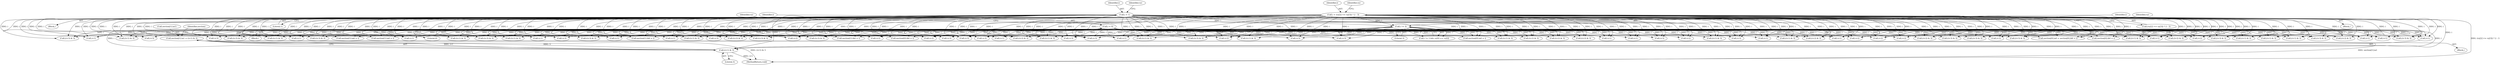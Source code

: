 digraph "0_poppler_a9b8ab4657dec65b8b86c225d12c533ad7e984e2@array" {
"1001176" [label="(Call,section[1].ia1 = (i+1) & 3)"];
"1001182" [label="(Call,(i+1) & 3)"];
"1000640" [label="(Call,i = (vy[2] <= vy[3]) ? 2 : 3)"];
"1000661" [label="(Call,i = 1)"];
"1000674" [label="(Call,i != 3)"];
"1000685" [label="(Call,i = 0)"];
"1001132" [label="(Call,i+3)"];
"1001115" [label="(Call,(i+2) & 3)"];
"1000685" [label="(Call,i = 0)"];
"1000917" [label="(Call,i+1)"];
"1001131" [label="(Call,(i+3) & 3)"];
"1000979" [label="(Call,i+1)"];
"1000641" [label="(Identifier,i)"];
"1000790" [label="(Call,(i+1) & 3)"];
"1000686" [label="(Identifier,i)"];
"1001164" [label="(Call,i+3)"];
"1000899" [label="(Call,i+3)"];
"1000642" [label="(Call,(vy[2] <= vy[3]) ? 2 : 3)"];
"1000985" [label="(Call,(i+3) & 3)"];
"1000736" [label="(Call,(i+1) & 3)"];
"1001247" [label="(Call,i+1)"];
"1001073" [label="(Call,(i+3) & 3)"];
"1001080" [label="(Call,section[1].ia0 = i)"];
"1001169" [label="(Call,section[1].ia0 = i)"];
"1000767" [label="(Call,i+1)"];
"1000695" [label="(Call,(i+1) & 3)"];
"1001217" [label="(Call,(i+3) & 3)"];
"1000766" [label="(Call,(i+1) & 3)"];
"1000696" [label="(Call,i+1)"];
"1000660" [label="(Block,)"];
"1001016" [label="(Call,i+3)"];
"1000755" [label="(Call,(i+3) & 3)"];
"1001168" [label="(Block,)"];
"1000970" [label="(Call,i+1)"];
"1001060" [label="(Call,section[1].ib0 = i)"];
"1000791" [label="(Call,i+1)"];
"1001025" [label="(Call,(i+1) & 3)"];
"1001218" [label="(Call,i+3)"];
"1001055" [label="(Call,(i+2) & 3)"];
"1001015" [label="(Call,(i+3) & 3)"];
"1000802" [label="(Call,i+2)"];
"1000952" [label="(Call,(i+3) & 3)"];
"1001233" [label="(Call,section[1].ib0 = i)"];
"1001205" [label="(Call,i+2)"];
"1001190" [label="(Identifier,section)"];
"1000684" [label="(Block,)"];
"1000863" [label="(Call,section[0].ib0 = i)"];
"1001186" [label="(Literal,3)"];
"1000851" [label="(Call,i+2)"];
"1000640" [label="(Call,i = (vy[2] <= vy[3]) ? 2 : 3)"];
"1000986" [label="(Call,i+3)"];
"1001157" [label="(Call,i+1)"];
"1000661" [label="(Call,i = 1)"];
"1000801" [label="(Call,(i+2) & 3)"];
"1000978" [label="(Call,(i+1) & 3)"];
"1000820" [label="(Call,i+3)"];
"1001032" [label="(Call,(i+3) & 3)"];
"1001056" [label="(Call,i+2)"];
"1001156" [label="(Call,(i+1) & 3)"];
"1000662" [label="(Identifier,i)"];
"1001033" [label="(Call,i+3)"];
"1000742" [label="(Call,section[0].ia0 = i)"];
"1001000" [label="(Call,(i+1) & 3)"];
"1000687" [label="(Literal,0)"];
"1000882" [label="(Call,(i+2) & 3)"];
"1000722" [label="(Call,(i+2) & 3)"];
"1000676" [label="(Literal,3)"];
"1000892" [label="(Call,i+1)"];
"1000953" [label="(Call,i+3)"];
"1001116" [label="(Call,i+2)"];
"1000655" [label="(Identifier,vy)"];
"1000891" [label="(Call,(i+1) & 3)"];
"1001094" [label="(Call,i+3)"];
"1001176" [label="(Call,section[1].ia1 = (i+1) & 3)"];
"1000663" [label="(Literal,1)"];
"1001026" [label="(Call,i+1)"];
"1001104" [label="(Call,(i+1) & 3)"];
"1000777" [label="(Call,(i+2) & 3)"];
"1001105" [label="(Call,i+1)"];
"1001229" [label="(Call,i+2)"];
"1000883" [label="(Call,i+2)"];
"1000668" [label="(Identifier,vy)"];
"1000723" [label="(Call,i+2)"];
"1001177" [label="(Call,section[1].ia1)"];
"1000850" [label="(Call,(i+2) & 3)"];
"1000898" [label="(Call,(i+3) & 3)"];
"1000675" [label="(Identifier,i)"];
"1000107" [label="(Block,)"];
"1001182" [label="(Call,(i+1) & 3)"];
"1001193" [label="(Call,(i+3) & 3)"];
"1000756" [label="(Call,i+3)"];
"1001163" [label="(Call,(i+3) & 3)"];
"1000857" [label="(Call,section[0].ia0 = section[0].ib0 = i)"];
"1000806" [label="(Call,section[0].ib0 = i)"];
"1000916" [label="(Call,(i+1) & 3)"];
"1001147" [label="(Call,i+1)"];
"1001204" [label="(Call,(i+2) & 3)"];
"1000679" [label="(Identifier,vy)"];
"1000673" [label="(Call,i != 3 && vy[0] == vy[i])"];
"1000674" [label="(Call,i != 3)"];
"1000778" [label="(Call,i+2)"];
"1001093" [label="(Call,(i+3) & 3)"];
"1000691" [label="(Identifier,vy)"];
"1001146" [label="(Call,(i+1) & 3)"];
"1000969" [label="(Call,(i+1) & 3)"];
"1001246" [label="(Call,(i+1) & 3)"];
"1000933" [label="(Call,(i+3) & 3)"];
"1001228" [label="(Call,(i+2) & 3)"];
"1001774" [label="(MethodReturn,void)"];
"1001045" [label="(Call,i+1)"];
"1000737" [label="(Call,i+1)"];
"1000819" [label="(Call,(i+3) & 3)"];
"1001183" [label="(Call,i+1)"];
"1001074" [label="(Call,i+3)"];
"1001194" [label="(Call,i+3)"];
"1000934" [label="(Call,i+3)"];
"1001001" [label="(Call,i+1)"];
"1001044" [label="(Call,(i+1) & 3)"];
"1001176" -> "1001168"  [label="AST: "];
"1001176" -> "1001182"  [label="CFG: "];
"1001177" -> "1001176"  [label="AST: "];
"1001182" -> "1001176"  [label="AST: "];
"1001190" -> "1001176"  [label="CFG: "];
"1001176" -> "1001774"  [label="DDG: section[1].ia1"];
"1001176" -> "1001774"  [label="DDG: (i+1) & 3"];
"1001182" -> "1001176"  [label="DDG: i+1"];
"1001182" -> "1001176"  [label="DDG: 3"];
"1001182" -> "1001186"  [label="CFG: "];
"1001183" -> "1001182"  [label="AST: "];
"1001186" -> "1001182"  [label="AST: "];
"1001182" -> "1001774"  [label="DDG: i+1"];
"1000640" -> "1001182"  [label="DDG: i"];
"1000661" -> "1001182"  [label="DDG: i"];
"1000674" -> "1001182"  [label="DDG: i"];
"1000685" -> "1001182"  [label="DDG: i"];
"1000640" -> "1000107"  [label="AST: "];
"1000640" -> "1000642"  [label="CFG: "];
"1000641" -> "1000640"  [label="AST: "];
"1000642" -> "1000640"  [label="AST: "];
"1000655" -> "1000640"  [label="CFG: "];
"1000640" -> "1001774"  [label="DDG: (vy[2] <= vy[3]) ? 2 : 3"];
"1000640" -> "1000674"  [label="DDG: i"];
"1000640" -> "1000695"  [label="DDG: i"];
"1000640" -> "1000696"  [label="DDG: i"];
"1000640" -> "1000722"  [label="DDG: i"];
"1000640" -> "1000723"  [label="DDG: i"];
"1000640" -> "1000736"  [label="DDG: i"];
"1000640" -> "1000737"  [label="DDG: i"];
"1000640" -> "1000742"  [label="DDG: i"];
"1000640" -> "1000755"  [label="DDG: i"];
"1000640" -> "1000756"  [label="DDG: i"];
"1000640" -> "1000766"  [label="DDG: i"];
"1000640" -> "1000767"  [label="DDG: i"];
"1000640" -> "1000777"  [label="DDG: i"];
"1000640" -> "1000778"  [label="DDG: i"];
"1000640" -> "1000790"  [label="DDG: i"];
"1000640" -> "1000791"  [label="DDG: i"];
"1000640" -> "1000801"  [label="DDG: i"];
"1000640" -> "1000802"  [label="DDG: i"];
"1000640" -> "1000806"  [label="DDG: i"];
"1000640" -> "1000819"  [label="DDG: i"];
"1000640" -> "1000820"  [label="DDG: i"];
"1000640" -> "1000850"  [label="DDG: i"];
"1000640" -> "1000851"  [label="DDG: i"];
"1000640" -> "1000857"  [label="DDG: i"];
"1000640" -> "1000863"  [label="DDG: i"];
"1000640" -> "1000882"  [label="DDG: i"];
"1000640" -> "1000883"  [label="DDG: i"];
"1000640" -> "1000891"  [label="DDG: i"];
"1000640" -> "1000892"  [label="DDG: i"];
"1000640" -> "1000898"  [label="DDG: i"];
"1000640" -> "1000899"  [label="DDG: i"];
"1000640" -> "1000916"  [label="DDG: i"];
"1000640" -> "1000917"  [label="DDG: i"];
"1000640" -> "1000933"  [label="DDG: i"];
"1000640" -> "1000934"  [label="DDG: i"];
"1000640" -> "1000952"  [label="DDG: i"];
"1000640" -> "1000953"  [label="DDG: i"];
"1000640" -> "1000969"  [label="DDG: i"];
"1000640" -> "1000970"  [label="DDG: i"];
"1000640" -> "1000978"  [label="DDG: i"];
"1000640" -> "1000979"  [label="DDG: i"];
"1000640" -> "1000985"  [label="DDG: i"];
"1000640" -> "1000986"  [label="DDG: i"];
"1000640" -> "1001000"  [label="DDG: i"];
"1000640" -> "1001001"  [label="DDG: i"];
"1000640" -> "1001015"  [label="DDG: i"];
"1000640" -> "1001016"  [label="DDG: i"];
"1000640" -> "1001025"  [label="DDG: i"];
"1000640" -> "1001026"  [label="DDG: i"];
"1000640" -> "1001032"  [label="DDG: i"];
"1000640" -> "1001033"  [label="DDG: i"];
"1000640" -> "1001044"  [label="DDG: i"];
"1000640" -> "1001045"  [label="DDG: i"];
"1000640" -> "1001055"  [label="DDG: i"];
"1000640" -> "1001056"  [label="DDG: i"];
"1000640" -> "1001060"  [label="DDG: i"];
"1000640" -> "1001073"  [label="DDG: i"];
"1000640" -> "1001074"  [label="DDG: i"];
"1000640" -> "1001080"  [label="DDG: i"];
"1000640" -> "1001093"  [label="DDG: i"];
"1000640" -> "1001094"  [label="DDG: i"];
"1000640" -> "1001104"  [label="DDG: i"];
"1000640" -> "1001105"  [label="DDG: i"];
"1000640" -> "1001115"  [label="DDG: i"];
"1000640" -> "1001116"  [label="DDG: i"];
"1000640" -> "1001131"  [label="DDG: i"];
"1000640" -> "1001132"  [label="DDG: i"];
"1000640" -> "1001146"  [label="DDG: i"];
"1000640" -> "1001147"  [label="DDG: i"];
"1000640" -> "1001156"  [label="DDG: i"];
"1000640" -> "1001157"  [label="DDG: i"];
"1000640" -> "1001163"  [label="DDG: i"];
"1000640" -> "1001164"  [label="DDG: i"];
"1000640" -> "1001169"  [label="DDG: i"];
"1000640" -> "1001183"  [label="DDG: i"];
"1000640" -> "1001193"  [label="DDG: i"];
"1000640" -> "1001194"  [label="DDG: i"];
"1000640" -> "1001204"  [label="DDG: i"];
"1000640" -> "1001205"  [label="DDG: i"];
"1000640" -> "1001217"  [label="DDG: i"];
"1000640" -> "1001218"  [label="DDG: i"];
"1000640" -> "1001228"  [label="DDG: i"];
"1000640" -> "1001229"  [label="DDG: i"];
"1000640" -> "1001233"  [label="DDG: i"];
"1000640" -> "1001246"  [label="DDG: i"];
"1000640" -> "1001247"  [label="DDG: i"];
"1000661" -> "1000660"  [label="AST: "];
"1000661" -> "1000663"  [label="CFG: "];
"1000662" -> "1000661"  [label="AST: "];
"1000663" -> "1000661"  [label="AST: "];
"1000668" -> "1000661"  [label="CFG: "];
"1000661" -> "1000674"  [label="DDG: i"];
"1000661" -> "1000695"  [label="DDG: i"];
"1000661" -> "1000696"  [label="DDG: i"];
"1000661" -> "1000722"  [label="DDG: i"];
"1000661" -> "1000723"  [label="DDG: i"];
"1000661" -> "1000736"  [label="DDG: i"];
"1000661" -> "1000737"  [label="DDG: i"];
"1000661" -> "1000742"  [label="DDG: i"];
"1000661" -> "1000755"  [label="DDG: i"];
"1000661" -> "1000756"  [label="DDG: i"];
"1000661" -> "1000766"  [label="DDG: i"];
"1000661" -> "1000767"  [label="DDG: i"];
"1000661" -> "1000777"  [label="DDG: i"];
"1000661" -> "1000778"  [label="DDG: i"];
"1000661" -> "1000790"  [label="DDG: i"];
"1000661" -> "1000791"  [label="DDG: i"];
"1000661" -> "1000801"  [label="DDG: i"];
"1000661" -> "1000802"  [label="DDG: i"];
"1000661" -> "1000806"  [label="DDG: i"];
"1000661" -> "1000819"  [label="DDG: i"];
"1000661" -> "1000820"  [label="DDG: i"];
"1000661" -> "1000850"  [label="DDG: i"];
"1000661" -> "1000851"  [label="DDG: i"];
"1000661" -> "1000857"  [label="DDG: i"];
"1000661" -> "1000863"  [label="DDG: i"];
"1000661" -> "1000882"  [label="DDG: i"];
"1000661" -> "1000883"  [label="DDG: i"];
"1000661" -> "1000891"  [label="DDG: i"];
"1000661" -> "1000892"  [label="DDG: i"];
"1000661" -> "1000898"  [label="DDG: i"];
"1000661" -> "1000899"  [label="DDG: i"];
"1000661" -> "1000916"  [label="DDG: i"];
"1000661" -> "1000917"  [label="DDG: i"];
"1000661" -> "1000933"  [label="DDG: i"];
"1000661" -> "1000934"  [label="DDG: i"];
"1000661" -> "1000952"  [label="DDG: i"];
"1000661" -> "1000953"  [label="DDG: i"];
"1000661" -> "1000969"  [label="DDG: i"];
"1000661" -> "1000970"  [label="DDG: i"];
"1000661" -> "1000978"  [label="DDG: i"];
"1000661" -> "1000979"  [label="DDG: i"];
"1000661" -> "1000985"  [label="DDG: i"];
"1000661" -> "1000986"  [label="DDG: i"];
"1000661" -> "1001000"  [label="DDG: i"];
"1000661" -> "1001001"  [label="DDG: i"];
"1000661" -> "1001015"  [label="DDG: i"];
"1000661" -> "1001016"  [label="DDG: i"];
"1000661" -> "1001025"  [label="DDG: i"];
"1000661" -> "1001026"  [label="DDG: i"];
"1000661" -> "1001032"  [label="DDG: i"];
"1000661" -> "1001033"  [label="DDG: i"];
"1000661" -> "1001044"  [label="DDG: i"];
"1000661" -> "1001045"  [label="DDG: i"];
"1000661" -> "1001055"  [label="DDG: i"];
"1000661" -> "1001056"  [label="DDG: i"];
"1000661" -> "1001060"  [label="DDG: i"];
"1000661" -> "1001073"  [label="DDG: i"];
"1000661" -> "1001074"  [label="DDG: i"];
"1000661" -> "1001080"  [label="DDG: i"];
"1000661" -> "1001093"  [label="DDG: i"];
"1000661" -> "1001094"  [label="DDG: i"];
"1000661" -> "1001104"  [label="DDG: i"];
"1000661" -> "1001105"  [label="DDG: i"];
"1000661" -> "1001115"  [label="DDG: i"];
"1000661" -> "1001116"  [label="DDG: i"];
"1000661" -> "1001131"  [label="DDG: i"];
"1000661" -> "1001132"  [label="DDG: i"];
"1000661" -> "1001146"  [label="DDG: i"];
"1000661" -> "1001147"  [label="DDG: i"];
"1000661" -> "1001156"  [label="DDG: i"];
"1000661" -> "1001157"  [label="DDG: i"];
"1000661" -> "1001163"  [label="DDG: i"];
"1000661" -> "1001164"  [label="DDG: i"];
"1000661" -> "1001169"  [label="DDG: i"];
"1000661" -> "1001183"  [label="DDG: i"];
"1000661" -> "1001193"  [label="DDG: i"];
"1000661" -> "1001194"  [label="DDG: i"];
"1000661" -> "1001204"  [label="DDG: i"];
"1000661" -> "1001205"  [label="DDG: i"];
"1000661" -> "1001217"  [label="DDG: i"];
"1000661" -> "1001218"  [label="DDG: i"];
"1000661" -> "1001228"  [label="DDG: i"];
"1000661" -> "1001229"  [label="DDG: i"];
"1000661" -> "1001233"  [label="DDG: i"];
"1000661" -> "1001246"  [label="DDG: i"];
"1000661" -> "1001247"  [label="DDG: i"];
"1000674" -> "1000673"  [label="AST: "];
"1000674" -> "1000676"  [label="CFG: "];
"1000675" -> "1000674"  [label="AST: "];
"1000676" -> "1000674"  [label="AST: "];
"1000679" -> "1000674"  [label="CFG: "];
"1000673" -> "1000674"  [label="CFG: "];
"1000674" -> "1000673"  [label="DDG: i"];
"1000674" -> "1000673"  [label="DDG: 3"];
"1000674" -> "1000695"  [label="DDG: i"];
"1000674" -> "1000696"  [label="DDG: i"];
"1000674" -> "1000722"  [label="DDG: i"];
"1000674" -> "1000723"  [label="DDG: i"];
"1000674" -> "1000736"  [label="DDG: i"];
"1000674" -> "1000737"  [label="DDG: i"];
"1000674" -> "1000742"  [label="DDG: i"];
"1000674" -> "1000755"  [label="DDG: i"];
"1000674" -> "1000756"  [label="DDG: i"];
"1000674" -> "1000766"  [label="DDG: i"];
"1000674" -> "1000767"  [label="DDG: i"];
"1000674" -> "1000777"  [label="DDG: i"];
"1000674" -> "1000778"  [label="DDG: i"];
"1000674" -> "1000790"  [label="DDG: i"];
"1000674" -> "1000791"  [label="DDG: i"];
"1000674" -> "1000801"  [label="DDG: i"];
"1000674" -> "1000802"  [label="DDG: i"];
"1000674" -> "1000806"  [label="DDG: i"];
"1000674" -> "1000819"  [label="DDG: i"];
"1000674" -> "1000820"  [label="DDG: i"];
"1000674" -> "1000850"  [label="DDG: i"];
"1000674" -> "1000851"  [label="DDG: i"];
"1000674" -> "1000857"  [label="DDG: i"];
"1000674" -> "1000863"  [label="DDG: i"];
"1000674" -> "1000882"  [label="DDG: i"];
"1000674" -> "1000883"  [label="DDG: i"];
"1000674" -> "1000891"  [label="DDG: i"];
"1000674" -> "1000892"  [label="DDG: i"];
"1000674" -> "1000898"  [label="DDG: i"];
"1000674" -> "1000899"  [label="DDG: i"];
"1000674" -> "1000916"  [label="DDG: i"];
"1000674" -> "1000917"  [label="DDG: i"];
"1000674" -> "1000933"  [label="DDG: i"];
"1000674" -> "1000934"  [label="DDG: i"];
"1000674" -> "1000952"  [label="DDG: i"];
"1000674" -> "1000953"  [label="DDG: i"];
"1000674" -> "1000969"  [label="DDG: i"];
"1000674" -> "1000970"  [label="DDG: i"];
"1000674" -> "1000978"  [label="DDG: i"];
"1000674" -> "1000979"  [label="DDG: i"];
"1000674" -> "1000985"  [label="DDG: i"];
"1000674" -> "1000986"  [label="DDG: i"];
"1000674" -> "1001000"  [label="DDG: i"];
"1000674" -> "1001001"  [label="DDG: i"];
"1000674" -> "1001015"  [label="DDG: i"];
"1000674" -> "1001016"  [label="DDG: i"];
"1000674" -> "1001025"  [label="DDG: i"];
"1000674" -> "1001026"  [label="DDG: i"];
"1000674" -> "1001032"  [label="DDG: i"];
"1000674" -> "1001033"  [label="DDG: i"];
"1000674" -> "1001044"  [label="DDG: i"];
"1000674" -> "1001045"  [label="DDG: i"];
"1000674" -> "1001055"  [label="DDG: i"];
"1000674" -> "1001056"  [label="DDG: i"];
"1000674" -> "1001060"  [label="DDG: i"];
"1000674" -> "1001073"  [label="DDG: i"];
"1000674" -> "1001074"  [label="DDG: i"];
"1000674" -> "1001080"  [label="DDG: i"];
"1000674" -> "1001093"  [label="DDG: i"];
"1000674" -> "1001094"  [label="DDG: i"];
"1000674" -> "1001104"  [label="DDG: i"];
"1000674" -> "1001105"  [label="DDG: i"];
"1000674" -> "1001115"  [label="DDG: i"];
"1000674" -> "1001116"  [label="DDG: i"];
"1000674" -> "1001131"  [label="DDG: i"];
"1000674" -> "1001132"  [label="DDG: i"];
"1000674" -> "1001146"  [label="DDG: i"];
"1000674" -> "1001147"  [label="DDG: i"];
"1000674" -> "1001156"  [label="DDG: i"];
"1000674" -> "1001157"  [label="DDG: i"];
"1000674" -> "1001163"  [label="DDG: i"];
"1000674" -> "1001164"  [label="DDG: i"];
"1000674" -> "1001169"  [label="DDG: i"];
"1000674" -> "1001183"  [label="DDG: i"];
"1000674" -> "1001193"  [label="DDG: i"];
"1000674" -> "1001194"  [label="DDG: i"];
"1000674" -> "1001204"  [label="DDG: i"];
"1000674" -> "1001205"  [label="DDG: i"];
"1000674" -> "1001217"  [label="DDG: i"];
"1000674" -> "1001218"  [label="DDG: i"];
"1000674" -> "1001228"  [label="DDG: i"];
"1000674" -> "1001229"  [label="DDG: i"];
"1000674" -> "1001233"  [label="DDG: i"];
"1000674" -> "1001246"  [label="DDG: i"];
"1000674" -> "1001247"  [label="DDG: i"];
"1000685" -> "1000684"  [label="AST: "];
"1000685" -> "1000687"  [label="CFG: "];
"1000686" -> "1000685"  [label="AST: "];
"1000687" -> "1000685"  [label="AST: "];
"1000691" -> "1000685"  [label="CFG: "];
"1000685" -> "1000695"  [label="DDG: i"];
"1000685" -> "1000696"  [label="DDG: i"];
"1000685" -> "1000722"  [label="DDG: i"];
"1000685" -> "1000723"  [label="DDG: i"];
"1000685" -> "1000736"  [label="DDG: i"];
"1000685" -> "1000737"  [label="DDG: i"];
"1000685" -> "1000742"  [label="DDG: i"];
"1000685" -> "1000755"  [label="DDG: i"];
"1000685" -> "1000756"  [label="DDG: i"];
"1000685" -> "1000766"  [label="DDG: i"];
"1000685" -> "1000767"  [label="DDG: i"];
"1000685" -> "1000777"  [label="DDG: i"];
"1000685" -> "1000778"  [label="DDG: i"];
"1000685" -> "1000790"  [label="DDG: i"];
"1000685" -> "1000791"  [label="DDG: i"];
"1000685" -> "1000801"  [label="DDG: i"];
"1000685" -> "1000802"  [label="DDG: i"];
"1000685" -> "1000806"  [label="DDG: i"];
"1000685" -> "1000819"  [label="DDG: i"];
"1000685" -> "1000820"  [label="DDG: i"];
"1000685" -> "1000850"  [label="DDG: i"];
"1000685" -> "1000851"  [label="DDG: i"];
"1000685" -> "1000857"  [label="DDG: i"];
"1000685" -> "1000863"  [label="DDG: i"];
"1000685" -> "1000882"  [label="DDG: i"];
"1000685" -> "1000883"  [label="DDG: i"];
"1000685" -> "1000891"  [label="DDG: i"];
"1000685" -> "1000892"  [label="DDG: i"];
"1000685" -> "1000898"  [label="DDG: i"];
"1000685" -> "1000899"  [label="DDG: i"];
"1000685" -> "1000916"  [label="DDG: i"];
"1000685" -> "1000917"  [label="DDG: i"];
"1000685" -> "1000933"  [label="DDG: i"];
"1000685" -> "1000934"  [label="DDG: i"];
"1000685" -> "1000952"  [label="DDG: i"];
"1000685" -> "1000953"  [label="DDG: i"];
"1000685" -> "1000969"  [label="DDG: i"];
"1000685" -> "1000970"  [label="DDG: i"];
"1000685" -> "1000978"  [label="DDG: i"];
"1000685" -> "1000979"  [label="DDG: i"];
"1000685" -> "1000985"  [label="DDG: i"];
"1000685" -> "1000986"  [label="DDG: i"];
"1000685" -> "1001000"  [label="DDG: i"];
"1000685" -> "1001001"  [label="DDG: i"];
"1000685" -> "1001015"  [label="DDG: i"];
"1000685" -> "1001016"  [label="DDG: i"];
"1000685" -> "1001025"  [label="DDG: i"];
"1000685" -> "1001026"  [label="DDG: i"];
"1000685" -> "1001032"  [label="DDG: i"];
"1000685" -> "1001033"  [label="DDG: i"];
"1000685" -> "1001044"  [label="DDG: i"];
"1000685" -> "1001045"  [label="DDG: i"];
"1000685" -> "1001055"  [label="DDG: i"];
"1000685" -> "1001056"  [label="DDG: i"];
"1000685" -> "1001060"  [label="DDG: i"];
"1000685" -> "1001073"  [label="DDG: i"];
"1000685" -> "1001074"  [label="DDG: i"];
"1000685" -> "1001080"  [label="DDG: i"];
"1000685" -> "1001093"  [label="DDG: i"];
"1000685" -> "1001094"  [label="DDG: i"];
"1000685" -> "1001104"  [label="DDG: i"];
"1000685" -> "1001105"  [label="DDG: i"];
"1000685" -> "1001115"  [label="DDG: i"];
"1000685" -> "1001116"  [label="DDG: i"];
"1000685" -> "1001131"  [label="DDG: i"];
"1000685" -> "1001132"  [label="DDG: i"];
"1000685" -> "1001146"  [label="DDG: i"];
"1000685" -> "1001147"  [label="DDG: i"];
"1000685" -> "1001156"  [label="DDG: i"];
"1000685" -> "1001157"  [label="DDG: i"];
"1000685" -> "1001163"  [label="DDG: i"];
"1000685" -> "1001164"  [label="DDG: i"];
"1000685" -> "1001169"  [label="DDG: i"];
"1000685" -> "1001183"  [label="DDG: i"];
"1000685" -> "1001193"  [label="DDG: i"];
"1000685" -> "1001194"  [label="DDG: i"];
"1000685" -> "1001204"  [label="DDG: i"];
"1000685" -> "1001205"  [label="DDG: i"];
"1000685" -> "1001217"  [label="DDG: i"];
"1000685" -> "1001218"  [label="DDG: i"];
"1000685" -> "1001228"  [label="DDG: i"];
"1000685" -> "1001229"  [label="DDG: i"];
"1000685" -> "1001233"  [label="DDG: i"];
"1000685" -> "1001246"  [label="DDG: i"];
"1000685" -> "1001247"  [label="DDG: i"];
}
